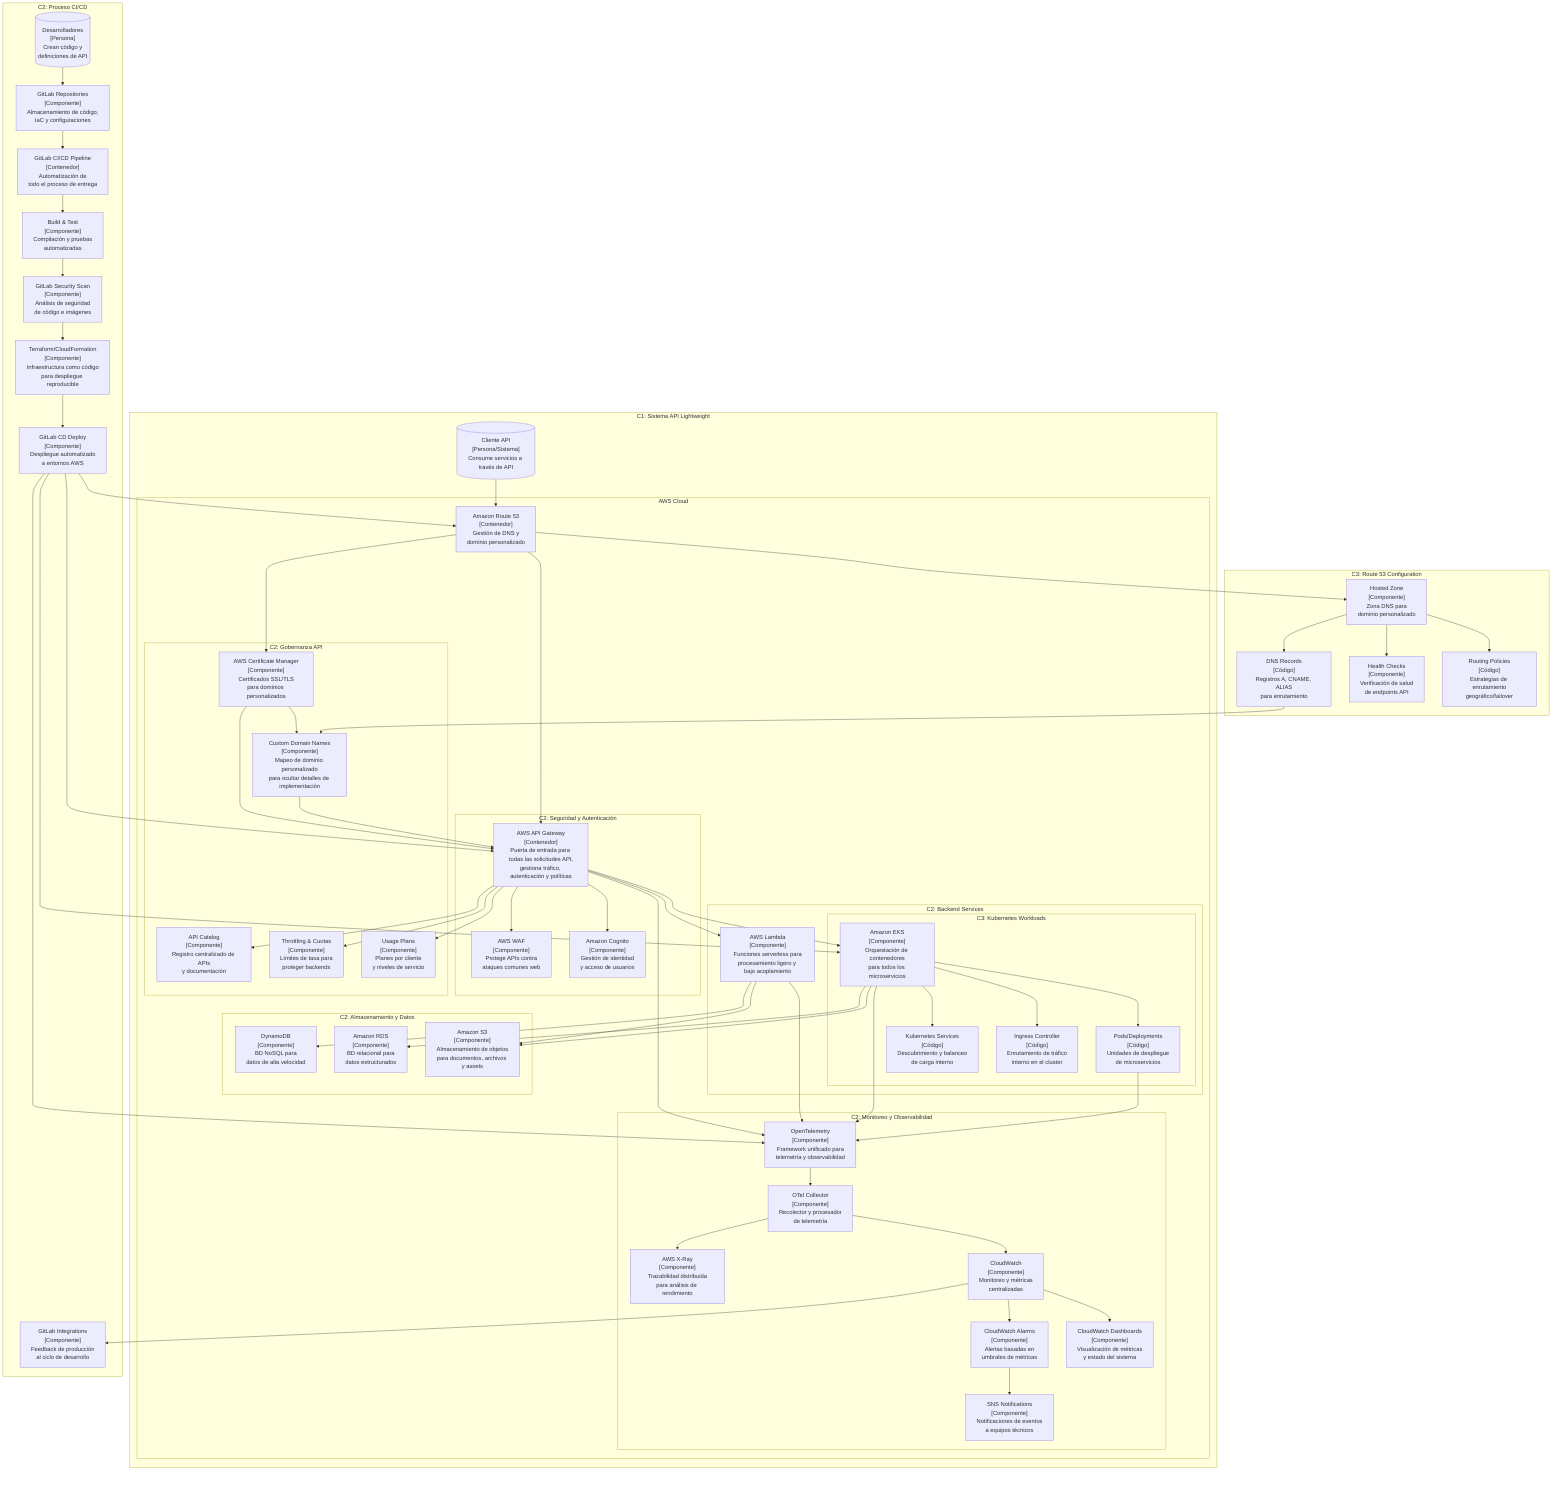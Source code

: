 flowchart TD
    %% Contexto - Nivel 1 actualizado con Route 53
    subgraph "C1: Sistema API Lightweight"
        Cliente[("Cliente API\n[Persona/Sistema]\nConsume servicios a través de API")]
        DNS["Amazon Route 53\n[Contenedor]\nGestión de DNS y\ndominio personalizado"]
        
        Cliente --> DNS
        DNS --> APIGW
        
        subgraph "AWS Cloud"
            APIGW["AWS API Gateway\n[Contenedor]\nPuerta de entrada para todas las solicitudes API,\ngestiona tráfico, autenticación y políticas"]
            
            CERT["AWS Certificate Manager\n[Componente]\nCertificados SSL/TLS\npara dominios personalizados"]
            
            DNS --> CERT
            CERT --> APIGW
            
            %% Contenedores - Nivel 2
            subgraph "C2: Seguridad y Autenticación"
                WAF["AWS WAF\n[Componente]\nProtege APIs contra\nataques comunes web"]
                COGNITO["Amazon Cognito\n[Componente]\nGestión de identidad\ny acceso de usuarios"]
                
                APIGW --> WAF
                APIGW --> COGNITO
            end
            
            subgraph "C2: Backend Services"
                %% Componentes - Nivel 3
                LAMBDA["AWS Lambda\n[Componente]\nFunciones serverless para\nprocesamiento ligero y bajo acoplamiento"]
                EKS["Amazon EKS\n[Componente]\nOrquestación de contenedores\npara todos los microservicios"]
                
                APIGW --> LAMBDA
                APIGW --> EKS
                
                subgraph "C3: Kubernetes Workloads"
                    PODS["Pods/Deployments\n[Código]\nUnidades de despliegue\nde microservicios"]
                    SERVICES["Kubernetes Services\n[Código]\nDescubrimiento y balanceo\nde carga interno"]
                    INGRESS["Ingress Controller\n[Código]\nEnrutamiento de tráfico\ninterno en el cluster"]
                    
                    EKS --> PODS
                    EKS --> SERVICES
                    EKS --> INGRESS
                end
            end
            
            subgraph "C2: Almacenamiento y Datos"
                %% Componentes - Nivel 3
                DYNAMO["DynamoDB\n[Componente]\nBD NoSQL para\ndatos de alta velocidad"]
                RDS["Amazon RDS\n[Componente]\nBD relacional para\ndatos estructurados"]
                S3["Amazon S3\n[Componente]\nAlmacenamiento de objetos\npara documentos, archivos y assets"]
                
                LAMBDA --> DYNAMO
                EKS --> RDS
                EKS --> S3
                LAMBDA --> S3
            end
            
            subgraph "C2: Monitoreo y Observabilidad"
                %% Componentes OpenTelemetry - Nivel 3
                OTEL["OpenTelemetry\n[Componente]\nFramework unificado para\ntelemetría y observabilidad"]
                OTEL_COL["OTel Collector\n[Componente]\nRecolector y procesador\nde telemetría"]
                XRAY["AWS X-Ray\n[Componente]\nTrazabilidad distribuida\npara análisis de rendimiento"]
                CW["CloudWatch\n[Componente]\nMonitoreo y métricas\ncentralizadas"]
                ALARM["CloudWatch Alarms\n[Componente]\nAlertas basadas en\numbrales de métricas"]
                SNS["SNS Notifications\n[Componente]\nNotificaciones de eventos\na equipos técnicos"]
                DASHBOARD["CloudWatch Dashboards\n[Componente]\nVisualización de métricas\ny estado del sistema"]
                
                %% Conexiones OTEL
                APIGW --> OTEL
                LAMBDA --> OTEL
                EKS --> OTEL
                PODS --> OTEL
                
                OTEL --> OTEL_COL
                OTEL_COL --> XRAY
                OTEL_COL --> CW
                
                CW --> ALARM
                ALARM --> SNS
                CW --> DASHBOARD
            end
            
            subgraph "C2: Gobernanza API"
                %% Componentes - Nivel 3
                API_CATALOG["API Catalog\n[Componente]\nRegistro centralizado de APIs\ny documentación"]
                THROTTLE["Throttling & Cuotas\n[Componente]\nLímites de tasa para\nproteger backends"]
                USAGE_PLAN["Usage Plans\n[Componente]\nPlanes por cliente\ny niveles de servicio"]
                CUSTOM_DOMAIN["Custom Domain Names\n[Componente]\nMapeo de dominio personalizado\npara ocultar detalles de implementación"]
                
                APIGW --> API_CATALOG
                APIGW --> THROTTLE
                APIGW --> USAGE_PLAN
                CERT --> CUSTOM_DOMAIN
                CUSTOM_DOMAIN --> APIGW
            end
        end
    end
    
    %% Proceso CI/CD - Nivel 2/3
    subgraph "C3: Route 53 Configuration"
        HOSTED_ZONE["Hosted Zone\n[Componente]\nZona DNS para\ndominio personalizado"]
        DNS_RECORDS["DNS Records\n[Código]\nRegistros A, CNAME, ALIAS\npara enrutamiento"]
        HEALTH_CHECKS["Health Checks\n[Componente]\nVerificación de salud\nde endpoints API"]
        DNS_POLICIES["Routing Policies\n[Código]\nEstrategias de enrutamiento\ngeográfico/failover"]
        
        DNS --> HOSTED_ZONE
        HOSTED_ZONE --> DNS_RECORDS
        HOSTED_ZONE --> HEALTH_CHECKS
        HOSTED_ZONE --> DNS_POLICIES
        DNS_RECORDS --> CUSTOM_DOMAIN
    end
    
    %% Proceso CI/CD y deployment
    subgraph "C2: Proceso CI/CD"
        DEV[("Desarrolladores\n[Persona]\nCrean código y\ndefiniciones de API")]
        REPO["GitLab Repositories\n[Componente]\nAlmacenamiento de código,\nIaC y configuraciones"]
        GL_CI["GitLab CI/CD Pipeline\n[Contenedor]\nAutomatización de\ntodo el proceso de entrega"]
        
        %% Componentes - Nivel 3
        BUILD["Build & Test\n[Componente]\nCompilación y pruebas\nautomatizadas"]
        SCAN["GitLab Security Scan\n[Componente]\nAnálisis de seguridad\nde código e imágenes"]
        IaC["Terraform/CloudFormation\n[Componente]\nInfraestructura como código\npara despliegue reproducible"]
        DEPLOY["GitLab CD Deploy\n[Componente]\nDespliegue automatizado\na entornos AWS"]
        
        DEV --> REPO
        REPO --> GL_CI
        GL_CI --> BUILD
        BUILD --> SCAN
        SCAN --> IaC
        IaC --> DEPLOY
        DEPLOY --> APIGW
        DEPLOY --> EKS
        DEPLOY --> OTEL
        DEPLOY --> DNS
        
        CW --> GITLAB_INT["GitLab Integrations\n[Componente]\nFeedback de producción\nal ciclo de desarrollo"]
    end